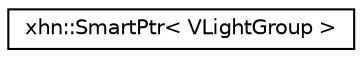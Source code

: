 digraph "Graphical Class Hierarchy"
{
  edge [fontname="Helvetica",fontsize="10",labelfontname="Helvetica",labelfontsize="10"];
  node [fontname="Helvetica",fontsize="10",shape=record];
  rankdir="LR";
  Node1 [label="xhn::SmartPtr\< VLightGroup \>",height=0.2,width=0.4,color="black", fillcolor="white", style="filled",URL="$classxhn_1_1_smart_ptr.html"];
}

